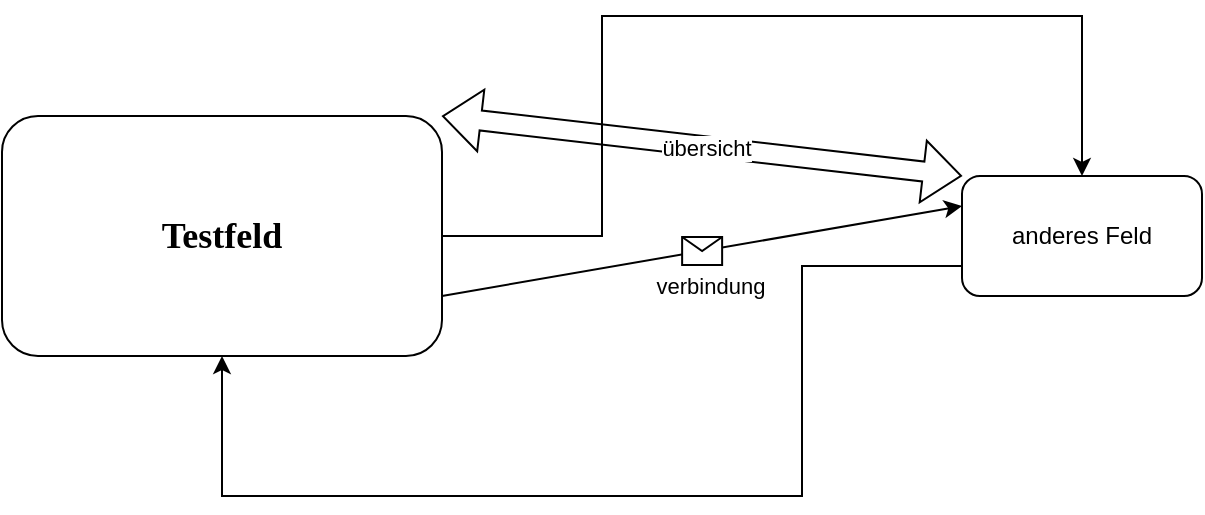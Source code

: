 <mxfile version="21.6.1" type="device">
  <diagram name="Seite-1" id="4e88v3afsLb96DZ0O4z7">
    <mxGraphModel dx="1102" dy="663" grid="1" gridSize="10" guides="1" tooltips="1" connect="1" arrows="1" fold="1" page="1" pageScale="1" pageWidth="827" pageHeight="1169" math="0" shadow="0">
      <root>
        <mxCell id="0" />
        <mxCell id="1" parent="0" />
        <mxCell id="Y_CqgqjyC7TNtVp9l3RM-10" style="edgeStyle=orthogonalEdgeStyle;rounded=0;orthogonalLoop=1;jettySize=auto;html=1;exitX=1;exitY=0.5;exitDx=0;exitDy=0;entryX=0.5;entryY=0;entryDx=0;entryDy=0;" parent="1" source="Y_CqgqjyC7TNtVp9l3RM-1" target="Y_CqgqjyC7TNtVp9l3RM-3" edge="1">
          <mxGeometry relative="1" as="geometry">
            <Array as="points">
              <mxPoint x="410" y="190" />
              <mxPoint x="410" y="80" />
              <mxPoint x="650" y="80" />
            </Array>
          </mxGeometry>
        </mxCell>
        <mxCell id="Y_CqgqjyC7TNtVp9l3RM-1" value="&lt;h2&gt;&lt;font face=&quot;Verdana&quot;&gt;Testfeld&lt;/font&gt;&lt;/h2&gt;" style="rounded=1;whiteSpace=wrap;html=1;" parent="1" vertex="1">
          <mxGeometry x="110" y="130" width="220" height="120" as="geometry" />
        </mxCell>
        <mxCell id="Y_CqgqjyC7TNtVp9l3RM-9" style="edgeStyle=orthogonalEdgeStyle;rounded=0;orthogonalLoop=1;jettySize=auto;html=1;exitX=0;exitY=0.75;exitDx=0;exitDy=0;entryX=0.5;entryY=1;entryDx=0;entryDy=0;" parent="1" source="Y_CqgqjyC7TNtVp9l3RM-3" target="Y_CqgqjyC7TNtVp9l3RM-1" edge="1">
          <mxGeometry relative="1" as="geometry">
            <Array as="points">
              <mxPoint x="510" y="205" />
              <mxPoint x="510" y="320" />
              <mxPoint x="220" y="320" />
            </Array>
          </mxGeometry>
        </mxCell>
        <mxCell id="Y_CqgqjyC7TNtVp9l3RM-3" value="anderes Feld" style="rounded=1;whiteSpace=wrap;html=1;" parent="1" vertex="1">
          <mxGeometry x="590" y="160" width="120" height="60" as="geometry" />
        </mxCell>
        <mxCell id="Y_CqgqjyC7TNtVp9l3RM-4" value="" style="endArrow=classic;html=1;rounded=0;exitX=1;exitY=0.75;exitDx=0;exitDy=0;entryX=0;entryY=0.25;entryDx=0;entryDy=0;" parent="1" source="Y_CqgqjyC7TNtVp9l3RM-1" target="Y_CqgqjyC7TNtVp9l3RM-3" edge="1">
          <mxGeometry relative="1" as="geometry">
            <mxPoint x="360" y="340" as="sourcePoint" />
            <mxPoint x="460" y="340" as="targetPoint" />
          </mxGeometry>
        </mxCell>
        <mxCell id="Y_CqgqjyC7TNtVp9l3RM-5" value="" style="shape=message;html=1;outlineConnect=0;" parent="Y_CqgqjyC7TNtVp9l3RM-4" vertex="1">
          <mxGeometry width="20" height="14" relative="1" as="geometry">
            <mxPoint x="-10" y="-7" as="offset" />
          </mxGeometry>
        </mxCell>
        <mxCell id="Y_CqgqjyC7TNtVp9l3RM-6" value="verbindung" style="edgeLabel;html=1;align=center;verticalAlign=middle;resizable=0;points=[];rotation=0;" parent="Y_CqgqjyC7TNtVp9l3RM-4" vertex="1" connectable="0">
          <mxGeometry x="0.006" relative="1" as="geometry">
            <mxPoint x="3" y="17" as="offset" />
          </mxGeometry>
        </mxCell>
        <mxCell id="Y_CqgqjyC7TNtVp9l3RM-7" value="" style="shape=flexArrow;endArrow=classic;startArrow=classic;html=1;rounded=0;exitX=1;exitY=0;exitDx=0;exitDy=0;entryX=0;entryY=0;entryDx=0;entryDy=0;" parent="1" source="Y_CqgqjyC7TNtVp9l3RM-1" target="Y_CqgqjyC7TNtVp9l3RM-3" edge="1">
          <mxGeometry width="100" height="100" relative="1" as="geometry">
            <mxPoint x="360" y="390" as="sourcePoint" />
            <mxPoint x="460" y="290" as="targetPoint" />
          </mxGeometry>
        </mxCell>
        <mxCell id="Y_CqgqjyC7TNtVp9l3RM-8" value="übersicht" style="edgeLabel;html=1;align=center;verticalAlign=middle;resizable=0;points=[];" parent="Y_CqgqjyC7TNtVp9l3RM-7" vertex="1" connectable="0">
          <mxGeometry x="0.015" y="-1" relative="1" as="geometry">
            <mxPoint as="offset" />
          </mxGeometry>
        </mxCell>
      </root>
    </mxGraphModel>
  </diagram>
</mxfile>
